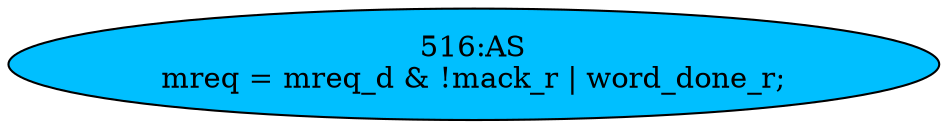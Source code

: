 strict digraph "" {
	node [label="\N"];
	"516:AS"	 [ast="<pyverilog.vparser.ast.Assign object at 0x7fa020e95950>",
		def_var="['mreq']",
		fillcolor=deepskyblue,
		label="516:AS
mreq = mreq_d & !mack_r | word_done_r;",
		statements="[]",
		style=filled,
		typ=Assign,
		use_var="['mreq_d', 'mack_r', 'word_done_r']"];
}
